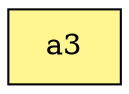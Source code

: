 digraph G {
rankdir=BT;ranksep="2.0";
"a3" [shape=record,fillcolor=khaki1,style=filled,label="{a3}"];
}